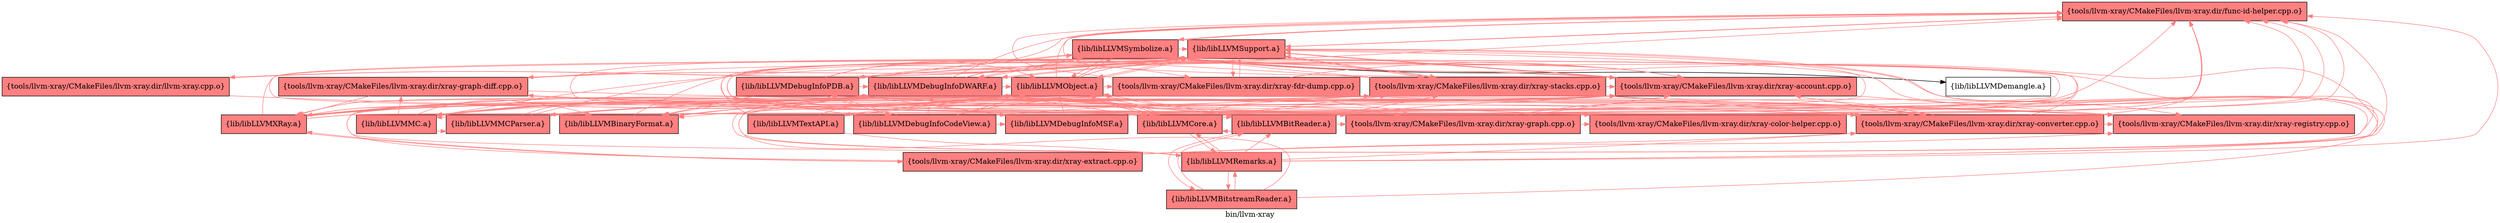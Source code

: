 digraph "bin/llvm-xray" {
	label="bin/llvm-xray";
	{ rank=same; Node0x55ae716ad558;  }
	{ rank=same; Node0x55ae716a0038; Node0x55ae716a22e8;  }
	{ rank=same; Node0x55ae716abbb8; Node0x55ae716ab3e8; Node0x55ae716aab78; Node0x55ae716a9818; Node0x55ae716a5d58; Node0x55ae716a0588; Node0x55ae716a0a38; Node0x55ae716a1578; Node0x55ae716afa38;  }
	{ rank=same; Node0x55ae716a5178; Node0x55ae716a1f78; Node0x55ae716ac068; Node0x55ae716aa628; Node0x55ae716a4818; Node0x55ae716af038; Node0x55ae716a3d78; Node0x55ae716a3008; Node0x55ae716a2ab8; Node0x55ae716a42c8; Node0x55ae716b11f8; Node0x55ae716b0cf8; Node0x55ae716a3968;  }

	Node0x55ae716ad558 [shape=record,shape=box,style=filled,fillcolor="1.000000 0.5 1",group=1,label="{tools/llvm-xray/CMakeFiles/llvm-xray.dir/func-id-helper.cpp.o}"];
	Node0x55ae716ad558 -> Node0x55ae716a0038[color="1.000000 0.5 1"];
	Node0x55ae716ad558 -> Node0x55ae716a22e8[color="1.000000 0.5 1"];
	Node0x55ae716a0038 [shape=record,shape=box,style=filled,fillcolor="1.000000 0.5 1",group=1,label="{lib/libLLVMSupport.a}"];
	Node0x55ae716a0038 -> Node0x55ae716ad558[color="1.000000 0.5 1"];
	Node0x55ae716a0038 -> Node0x55ae716abbb8[color="1.000000 0.5 1"];
	Node0x55ae716a0038 -> Node0x55ae716ab3e8[color="1.000000 0.5 1"];
	Node0x55ae716a0038 -> Node0x55ae716aab78[color="1.000000 0.5 1"];
	Node0x55ae716a0038 -> Node0x55ae716a9818[color="1.000000 0.5 1"];
	Node0x55ae716a0038 -> Node0x55ae716a5d58[color="1.000000 0.5 1"];
	Node0x55ae716a0038 -> Node0x55ae716a0588[color="1.000000 0.5 1"];
	Node0x55ae716a0038 -> Node0x55ae716a0a38[color="1.000000 0.5 1"];
	Node0x55ae716a22e8 [shape=record,shape=box,style=filled,fillcolor="1.000000 0.5 1",group=1,label="{lib/libLLVMSymbolize.a}"];
	Node0x55ae716a22e8 -> Node0x55ae716ad558[color="1.000000 0.5 1"];
	Node0x55ae716a22e8 -> Node0x55ae716ab3e8[color="1.000000 0.5 1"];
	Node0x55ae716a22e8 -> Node0x55ae716a0038[color="1.000000 0.5 1"];
	Node0x55ae716a22e8 -> Node0x55ae716a1578[color="1.000000 0.5 1"];
	Node0x55ae716a22e8 -> Node0x55ae716a0588[color="1.000000 0.5 1"];
	Node0x55ae716a22e8 -> Node0x55ae716a0a38[color="1.000000 0.5 1"];
	Node0x55ae716a22e8 -> Node0x55ae716afa38;
	Node0x55ae716abbb8 [shape=record,shape=box,style=filled,fillcolor="1.000000 0.5 1",group=1,label="{tools/llvm-xray/CMakeFiles/llvm-xray.dir/llvm-xray.cpp.o}"];
	Node0x55ae716abbb8 -> Node0x55ae716a5178[color="1.000000 0.5 1"];
	Node0x55ae716abbb8 -> Node0x55ae716a0038[color="1.000000 0.5 1"];
	Node0x55ae716a5178 [shape=record,shape=box,style=filled,fillcolor="1.000000 0.5 1",group=1,label="{tools/llvm-xray/CMakeFiles/llvm-xray.dir/xray-registry.cpp.o}"];
	Node0x55ae716a5178 -> Node0x55ae716a0038[color="1.000000 0.5 1"];
	Node0x55ae716ab3e8 [shape=record,shape=box,style=filled,fillcolor="1.000000 0.5 1",group=1,label="{tools/llvm-xray/CMakeFiles/llvm-xray.dir/xray-account.cpp.o}"];
	Node0x55ae716ab3e8 -> Node0x55ae716ad558[color="1.000000 0.5 1"];
	Node0x55ae716ab3e8 -> Node0x55ae716a5178[color="1.000000 0.5 1"];
	Node0x55ae716ab3e8 -> Node0x55ae716a0038[color="1.000000 0.5 1"];
	Node0x55ae716ab3e8 -> Node0x55ae716a22e8[color="1.000000 0.5 1"];
	Node0x55ae716ab3e8 -> Node0x55ae716a1f78[color="1.000000 0.5 1"];
	Node0x55ae716a1f78 [shape=record,shape=box,style=filled,fillcolor="1.000000 0.5 1",group=1,label="{lib/libLLVMXRay.a}"];
	Node0x55ae716a1f78 -> Node0x55ae716aab78[color="1.000000 0.5 1"];
	Node0x55ae716a1f78 -> Node0x55ae716a0038[color="1.000000 0.5 1"];
	Node0x55ae716a1f78 -> Node0x55ae716a0a38[color="1.000000 0.5 1"];
	Node0x55ae716a1f78 -> Node0x55ae716ad558[color="1.000000 0.5 1"];
	Node0x55ae716a1f78 -> Node0x55ae716ab3e8[color="1.000000 0.5 1"];
	Node0x55ae716a1f78 -> Node0x55ae716aa628[color="1.000000 0.5 1"];
	Node0x55ae716a1f78 -> Node0x55ae716a9e58[color="1.000000 0.5 1"];
	Node0x55ae716a1f78 -> Node0x55ae716a22e8[color="1.000000 0.5 1"];
	Node0x55ae716a1f78 -> Node0x55ae716a0588[color="1.000000 0.5 1"];
	Node0x55ae716a1f78 -> Node0x55ae716a5d58[color="1.000000 0.5 1"];
	Node0x55ae716a1f78 -> Node0x55ae716a4818[color="1.000000 0.5 1"];
	Node0x55ae716ac068 [shape=record,shape=box,style=filled,fillcolor="1.000000 0.5 1",group=1,label="{tools/llvm-xray/CMakeFiles/llvm-xray.dir/xray-color-helper.cpp.o}"];
	Node0x55ae716ac068 -> Node0x55ae716a0038[color="1.000000 0.5 1"];
	Node0x55ae716aa628 [shape=record,shape=box,style=filled,fillcolor="1.000000 0.5 1",group=1,label="{tools/llvm-xray/CMakeFiles/llvm-xray.dir/xray-converter.cpp.o}"];
	Node0x55ae716aa628 -> Node0x55ae716ad558[color="1.000000 0.5 1"];
	Node0x55ae716aa628 -> Node0x55ae716ab3e8[color="1.000000 0.5 1"];
	Node0x55ae716aa628 -> Node0x55ae716a5178[color="1.000000 0.5 1"];
	Node0x55ae716aa628 -> Node0x55ae716a0038[color="1.000000 0.5 1"];
	Node0x55ae716aa628 -> Node0x55ae716a22e8[color="1.000000 0.5 1"];
	Node0x55ae716aa628 -> Node0x55ae716a1f78[color="1.000000 0.5 1"];
	Node0x55ae716a9e58 [shape=record,shape=box,style=filled,fillcolor="1.000000 0.5 1",group=1,label="{tools/llvm-xray/CMakeFiles/llvm-xray.dir/xray-extract.cpp.o}"];
	Node0x55ae716a9e58 -> Node0x55ae716ad558[color="1.000000 0.5 1"];
	Node0x55ae716a9e58 -> Node0x55ae716ab3e8[color="1.000000 0.5 1"];
	Node0x55ae716a9e58 -> Node0x55ae716aa628[color="1.000000 0.5 1"];
	Node0x55ae716a9e58 -> Node0x55ae716a5178[color="1.000000 0.5 1"];
	Node0x55ae716a9e58 -> Node0x55ae716a0038[color="1.000000 0.5 1"];
	Node0x55ae716a9e58 -> Node0x55ae716a22e8[color="1.000000 0.5 1"];
	Node0x55ae716a9e58 -> Node0x55ae716a1f78[color="1.000000 0.5 1"];
	Node0x55ae716aab78 [shape=record,shape=box,style=filled,fillcolor="1.000000 0.5 1",group=1,label="{tools/llvm-xray/CMakeFiles/llvm-xray.dir/xray-fdr-dump.cpp.o}"];
	Node0x55ae716aab78 -> Node0x55ae716ad558[color="1.000000 0.5 1"];
	Node0x55ae716aab78 -> Node0x55ae716ab3e8[color="1.000000 0.5 1"];
	Node0x55ae716aab78 -> Node0x55ae716a5178[color="1.000000 0.5 1"];
	Node0x55ae716aab78 -> Node0x55ae716a0038[color="1.000000 0.5 1"];
	Node0x55ae716aab78 -> Node0x55ae716a1f78[color="1.000000 0.5 1"];
	Node0x55ae716a9818 [shape=record,shape=box,style=filled,fillcolor="1.000000 0.5 1",group=1,label="{tools/llvm-xray/CMakeFiles/llvm-xray.dir/xray-graph-diff.cpp.o}"];
	Node0x55ae716a9818 -> Node0x55ae716ab3e8[color="1.000000 0.5 1"];
	Node0x55ae716a9818 -> Node0x55ae716ac068[color="1.000000 0.5 1"];
	Node0x55ae716a9818 -> Node0x55ae716aa628[color="1.000000 0.5 1"];
	Node0x55ae716a9818 -> Node0x55ae716a4818[color="1.000000 0.5 1"];
	Node0x55ae716a9818 -> Node0x55ae716a5178[color="1.000000 0.5 1"];
	Node0x55ae716a9818 -> Node0x55ae716a0038[color="1.000000 0.5 1"];
	Node0x55ae716a9818 -> Node0x55ae716a1f78[color="1.000000 0.5 1"];
	Node0x55ae716a4818 [shape=record,shape=box,style=filled,fillcolor="1.000000 0.5 1",group=1,label="{tools/llvm-xray/CMakeFiles/llvm-xray.dir/xray-graph.cpp.o}"];
	Node0x55ae716a4818 -> Node0x55ae716ad558[color="1.000000 0.5 1"];
	Node0x55ae716a4818 -> Node0x55ae716ab3e8[color="1.000000 0.5 1"];
	Node0x55ae716a4818 -> Node0x55ae716ac068[color="1.000000 0.5 1"];
	Node0x55ae716a4818 -> Node0x55ae716a9818[color="1.000000 0.5 1"];
	Node0x55ae716a4818 -> Node0x55ae716a5178[color="1.000000 0.5 1"];
	Node0x55ae716a4818 -> Node0x55ae716a0038[color="1.000000 0.5 1"];
	Node0x55ae716a4818 -> Node0x55ae716a22e8[color="1.000000 0.5 1"];
	Node0x55ae716a4818 -> Node0x55ae716a1f78[color="1.000000 0.5 1"];
	Node0x55ae716a5d58 [shape=record,shape=box,style=filled,fillcolor="1.000000 0.5 1",group=1,label="{tools/llvm-xray/CMakeFiles/llvm-xray.dir/xray-stacks.cpp.o}"];
	Node0x55ae716a5d58 -> Node0x55ae716ad558[color="1.000000 0.5 1"];
	Node0x55ae716a5d58 -> Node0x55ae716ab3e8[color="1.000000 0.5 1"];
	Node0x55ae716a5d58 -> Node0x55ae716aa628[color="1.000000 0.5 1"];
	Node0x55ae716a5d58 -> Node0x55ae716a5178[color="1.000000 0.5 1"];
	Node0x55ae716a5d58 -> Node0x55ae716a0038[color="1.000000 0.5 1"];
	Node0x55ae716a5d58 -> Node0x55ae716a22e8[color="1.000000 0.5 1"];
	Node0x55ae716a5d58 -> Node0x55ae716a1f78[color="1.000000 0.5 1"];
	Node0x55ae716a1578 [shape=record,shape=box,style=filled,fillcolor="1.000000 0.5 1",group=1,label="{lib/libLLVMDebugInfoPDB.a}"];
	Node0x55ae716a1578 -> Node0x55ae716a0038[color="1.000000 0.5 1"];
	Node0x55ae716a1578 -> Node0x55ae716a0588[color="1.000000 0.5 1"];
	Node0x55ae716a1578 -> Node0x55ae716ab3e8[color="1.000000 0.5 1"];
	Node0x55ae716a1578 -> Node0x55ae716ad558[color="1.000000 0.5 1"];
	Node0x55ae716a1578 -> Node0x55ae716a22e8[color="1.000000 0.5 1"];
	Node0x55ae716a1578 -> Node0x55ae716af038[color="1.000000 0.5 1"];
	Node0x55ae716a1578 -> Node0x55ae716b0cf8[color="1.000000 0.5 1"];
	Node0x55ae716a1578 -> Node0x55ae716a0a38[color="1.000000 0.5 1"];
	Node0x55ae716a1578 -> Node0x55ae716a3968[color="1.000000 0.5 1"];
	Node0x55ae716a1578 -> Node0x55ae716a5d58[color="1.000000 0.5 1"];
	Node0x55ae716a0588 [shape=record,shape=box,style=filled,fillcolor="1.000000 0.5 1",group=1,label="{lib/libLLVMObject.a}"];
	Node0x55ae716a0588 -> Node0x55ae716a0038[color="1.000000 0.5 1"];
	Node0x55ae716a0588 -> Node0x55ae716af038[color="1.000000 0.5 1"];
	Node0x55ae716a0588 -> Node0x55ae716ad558[color="1.000000 0.5 1"];
	Node0x55ae716a0588 -> Node0x55ae716a22e8[color="1.000000 0.5 1"];
	Node0x55ae716a0588 -> Node0x55ae716ab3e8[color="1.000000 0.5 1"];
	Node0x55ae716a0588 -> Node0x55ae716a3d78[color="1.000000 0.5 1"];
	Node0x55ae716a0588 -> Node0x55ae716a3008[color="1.000000 0.5 1"];
	Node0x55ae716a0588 -> Node0x55ae716a2ab8[color="1.000000 0.5 1"];
	Node0x55ae716a0588 -> Node0x55ae716a42c8[color="1.000000 0.5 1"];
	Node0x55ae716a0588 -> Node0x55ae716aab78[color="1.000000 0.5 1"];
	Node0x55ae716a0588 -> Node0x55ae716a5d58[color="1.000000 0.5 1"];
	Node0x55ae716a0588 -> Node0x55ae716b11f8[color="1.000000 0.5 1"];
	Node0x55ae716a0a38 [shape=record,shape=box,style=filled,fillcolor="1.000000 0.5 1",group=1,label="{lib/libLLVMDebugInfoDWARF.a}"];
	Node0x55ae716a0a38 -> Node0x55ae716ad558[color="1.000000 0.5 1"];
	Node0x55ae716a0a38 -> Node0x55ae716aab78[color="1.000000 0.5 1"];
	Node0x55ae716a0a38 -> Node0x55ae716a0038[color="1.000000 0.5 1"];
	Node0x55ae716a0a38 -> Node0x55ae716a22e8[color="1.000000 0.5 1"];
	Node0x55ae716a0a38 -> Node0x55ae716a0588[color="1.000000 0.5 1"];
	Node0x55ae716a0a38 -> Node0x55ae716af038[color="1.000000 0.5 1"];
	Node0x55ae716a0a38 -> Node0x55ae716a4818[color="1.000000 0.5 1"];
	Node0x55ae716a0a38 -> Node0x55ae716a5d58[color="1.000000 0.5 1"];
	Node0x55ae716a0a38 -> Node0x55ae716a3d78[color="1.000000 0.5 1"];
	Node0x55ae716a0a38 -> Node0x55ae716ab3e8[color="1.000000 0.5 1"];
	Node0x55ae716a0a38 -> Node0x55ae716aa628[color="1.000000 0.5 1"];
	Node0x55ae716afa38 [shape=record,shape=box,group=0,label="{lib/libLLVMDemangle.a}"];
	Node0x55ae716af038 [shape=record,shape=box,style=filled,fillcolor="1.000000 0.5 1",group=1,label="{lib/libLLVMBinaryFormat.a}"];
	Node0x55ae716af038 -> Node0x55ae716a2ab8[color="1.000000 0.5 1"];
	Node0x55ae716af038 -> Node0x55ae716a0038[color="1.000000 0.5 1"];
	Node0x55ae716a3d78 [shape=record,shape=box,style=filled,fillcolor="1.000000 0.5 1",group=1,label="{lib/libLLVMMC.a}"];
	Node0x55ae716a3d78 -> Node0x55ae716a0038[color="1.000000 0.5 1"];
	Node0x55ae716a3d78 -> Node0x55ae716a0588[color="1.000000 0.5 1"];
	Node0x55ae716a3d78 -> Node0x55ae716a0a38[color="1.000000 0.5 1"];
	Node0x55ae716a3d78 -> Node0x55ae716ab3e8[color="1.000000 0.5 1"];
	Node0x55ae716a3d78 -> Node0x55ae716a9818[color="1.000000 0.5 1"];
	Node0x55ae716a3d78 -> Node0x55ae716a42c8[color="1.000000 0.5 1"];
	Node0x55ae716a3d78 -> Node0x55ae716af038[color="1.000000 0.5 1"];
	Node0x55ae716a3008 [shape=record,shape=box,style=filled,fillcolor="1.000000 0.5 1",group=1,label="{lib/libLLVMBitReader.a}"];
	Node0x55ae716a3008 -> Node0x55ae716ad558[color="1.000000 0.5 1"];
	Node0x55ae716a3008 -> Node0x55ae716ab3e8[color="1.000000 0.5 1"];
	Node0x55ae716a3008 -> Node0x55ae716a5d58[color="1.000000 0.5 1"];
	Node0x55ae716a3008 -> Node0x55ae716a0038[color="1.000000 0.5 1"];
	Node0x55ae716a3008 -> Node0x55ae716a22e8[color="1.000000 0.5 1"];
	Node0x55ae716a3008 -> Node0x55ae716a2ab8[color="1.000000 0.5 1"];
	Node0x55ae716a3008 -> Node0x55ae716a0588[color="1.000000 0.5 1"];
	Node0x55ae716a3008 -> Node0x55ae716a0a38[color="1.000000 0.5 1"];
	Node0x55ae716a3008 -> Node0x55ae716a4778[color="1.000000 0.5 1"];
	Node0x55ae716a3008 -> Node0x55ae716a4818[color="1.000000 0.5 1"];
	Node0x55ae716a3008 -> Node0x55ae716a1578[color="1.000000 0.5 1"];
	Node0x55ae716a2ab8 [shape=record,shape=box,style=filled,fillcolor="1.000000 0.5 1",group=1,label="{lib/libLLVMCore.a}"];
	Node0x55ae716a2ab8 -> Node0x55ae716ab3e8[color="1.000000 0.5 1"];
	Node0x55ae716a2ab8 -> Node0x55ae716a0038[color="1.000000 0.5 1"];
	Node0x55ae716a2ab8 -> Node0x55ae716a3008[color="1.000000 0.5 1"];
	Node0x55ae716a2ab8 -> Node0x55ae716a0a38[color="1.000000 0.5 1"];
	Node0x55ae716a2ab8 -> Node0x55ae716af038[color="1.000000 0.5 1"];
	Node0x55ae716a2ab8 -> Node0x55ae716a0588[color="1.000000 0.5 1"];
	Node0x55ae716a2ab8 -> Node0x55ae716ad558[color="1.000000 0.5 1"];
	Node0x55ae716a2ab8 -> Node0x55ae716a4d68[color="1.000000 0.5 1"];
	Node0x55ae716a2ab8 -> Node0x55ae716a5d58[color="1.000000 0.5 1"];
	Node0x55ae716a2ab8 -> Node0x55ae716aa628[color="1.000000 0.5 1"];
	Node0x55ae716a42c8 [shape=record,shape=box,style=filled,fillcolor="1.000000 0.5 1",group=1,label="{lib/libLLVMMCParser.a}"];
	Node0x55ae716a42c8 -> Node0x55ae716ad558[color="1.000000 0.5 1"];
	Node0x55ae716a42c8 -> Node0x55ae716ab3e8[color="1.000000 0.5 1"];
	Node0x55ae716a42c8 -> Node0x55ae716a0038[color="1.000000 0.5 1"];
	Node0x55ae716a42c8 -> Node0x55ae716a0588[color="1.000000 0.5 1"];
	Node0x55ae716a42c8 -> Node0x55ae716a3d78[color="1.000000 0.5 1"];
	Node0x55ae716a42c8 -> Node0x55ae716a2ab8[color="1.000000 0.5 1"];
	Node0x55ae716b11f8 [shape=record,shape=box,style=filled,fillcolor="1.000000 0.5 1",group=1,label="{lib/libLLVMTextAPI.a}"];
	Node0x55ae716b11f8 -> Node0x55ae716a0038[color="1.000000 0.5 1"];
	Node0x55ae716b11f8 -> Node0x55ae716ad558[color="1.000000 0.5 1"];
	Node0x55ae716b11f8 -> Node0x55ae716ab3e8[color="1.000000 0.5 1"];
	Node0x55ae716b11f8 -> Node0x55ae716aa628[color="1.000000 0.5 1"];
	Node0x55ae716b11f8 -> Node0x55ae716a0588[color="1.000000 0.5 1"];
	Node0x55ae716b11f8 -> Node0x55ae716a4d68[color="1.000000 0.5 1"];
	Node0x55ae716b0cf8 [shape=record,shape=box,style=filled,fillcolor="1.000000 0.5 1",group=1,label="{lib/libLLVMDebugInfoCodeView.a}"];
	Node0x55ae716b0cf8 -> Node0x55ae716a0038[color="1.000000 0.5 1"];
	Node0x55ae716b0cf8 -> Node0x55ae716ad558[color="1.000000 0.5 1"];
	Node0x55ae716b0cf8 -> Node0x55ae716a0588[color="1.000000 0.5 1"];
	Node0x55ae716b0cf8 -> Node0x55ae716a1578[color="1.000000 0.5 1"];
	Node0x55ae716b0cf8 -> Node0x55ae716a3968[color="1.000000 0.5 1"];
	Node0x55ae716b0cf8 -> Node0x55ae716a5d58[color="1.000000 0.5 1"];
	Node0x55ae716b0cf8 -> Node0x55ae716a2ab8[color="1.000000 0.5 1"];
	Node0x55ae716b0cf8 -> Node0x55ae716a0a38[color="1.000000 0.5 1"];
	Node0x55ae716b0cf8 -> Node0x55ae716aa628[color="1.000000 0.5 1"];
	Node0x55ae716a3968 [shape=record,shape=box,style=filled,fillcolor="1.000000 0.5 1",group=1,label="{lib/libLLVMDebugInfoMSF.a}"];
	Node0x55ae716a3968 -> Node0x55ae716ad558[color="1.000000 0.5 1"];
	Node0x55ae716a3968 -> Node0x55ae716a0038[color="1.000000 0.5 1"];
	Node0x55ae716a3968 -> Node0x55ae716a0588[color="1.000000 0.5 1"];
	Node0x55ae716a4778 [shape=record,shape=box,style=filled,fillcolor="1.000000 0.5 1",group=1,label="{lib/libLLVMBitstreamReader.a}"];
	Node0x55ae716a4778 -> Node0x55ae716a0038[color="1.000000 0.5 1"];
	Node0x55ae716a4778 -> Node0x55ae716a0a38[color="1.000000 0.5 1"];
	Node0x55ae716a4778 -> Node0x55ae716a3008[color="1.000000 0.5 1"];
	Node0x55ae716a4778 -> Node0x55ae716a4d68[color="1.000000 0.5 1"];
	Node0x55ae716a4d68 [shape=record,shape=box,style=filled,fillcolor="1.000000 0.5 1",group=1,label="{lib/libLLVMRemarks.a}"];
	Node0x55ae716a4d68 -> Node0x55ae716aab78[color="1.000000 0.5 1"];
	Node0x55ae716a4d68 -> Node0x55ae716a0038[color="1.000000 0.5 1"];
	Node0x55ae716a4d68 -> Node0x55ae716a3008[color="1.000000 0.5 1"];
	Node0x55ae716a4d68 -> Node0x55ae716a22e8[color="1.000000 0.5 1"];
	Node0x55ae716a4d68 -> Node0x55ae716a2ab8[color="1.000000 0.5 1"];
	Node0x55ae716a4d68 -> Node0x55ae716a0a38[color="1.000000 0.5 1"];
	Node0x55ae716a4d68 -> Node0x55ae716ad558[color="1.000000 0.5 1"];
	Node0x55ae716a4d68 -> Node0x55ae716a0588[color="1.000000 0.5 1"];
	Node0x55ae716a4d68 -> Node0x55ae716a4778[color="1.000000 0.5 1"];
	Node0x55ae716a4d68 -> Node0x55ae716aa628[color="1.000000 0.5 1"];
}
